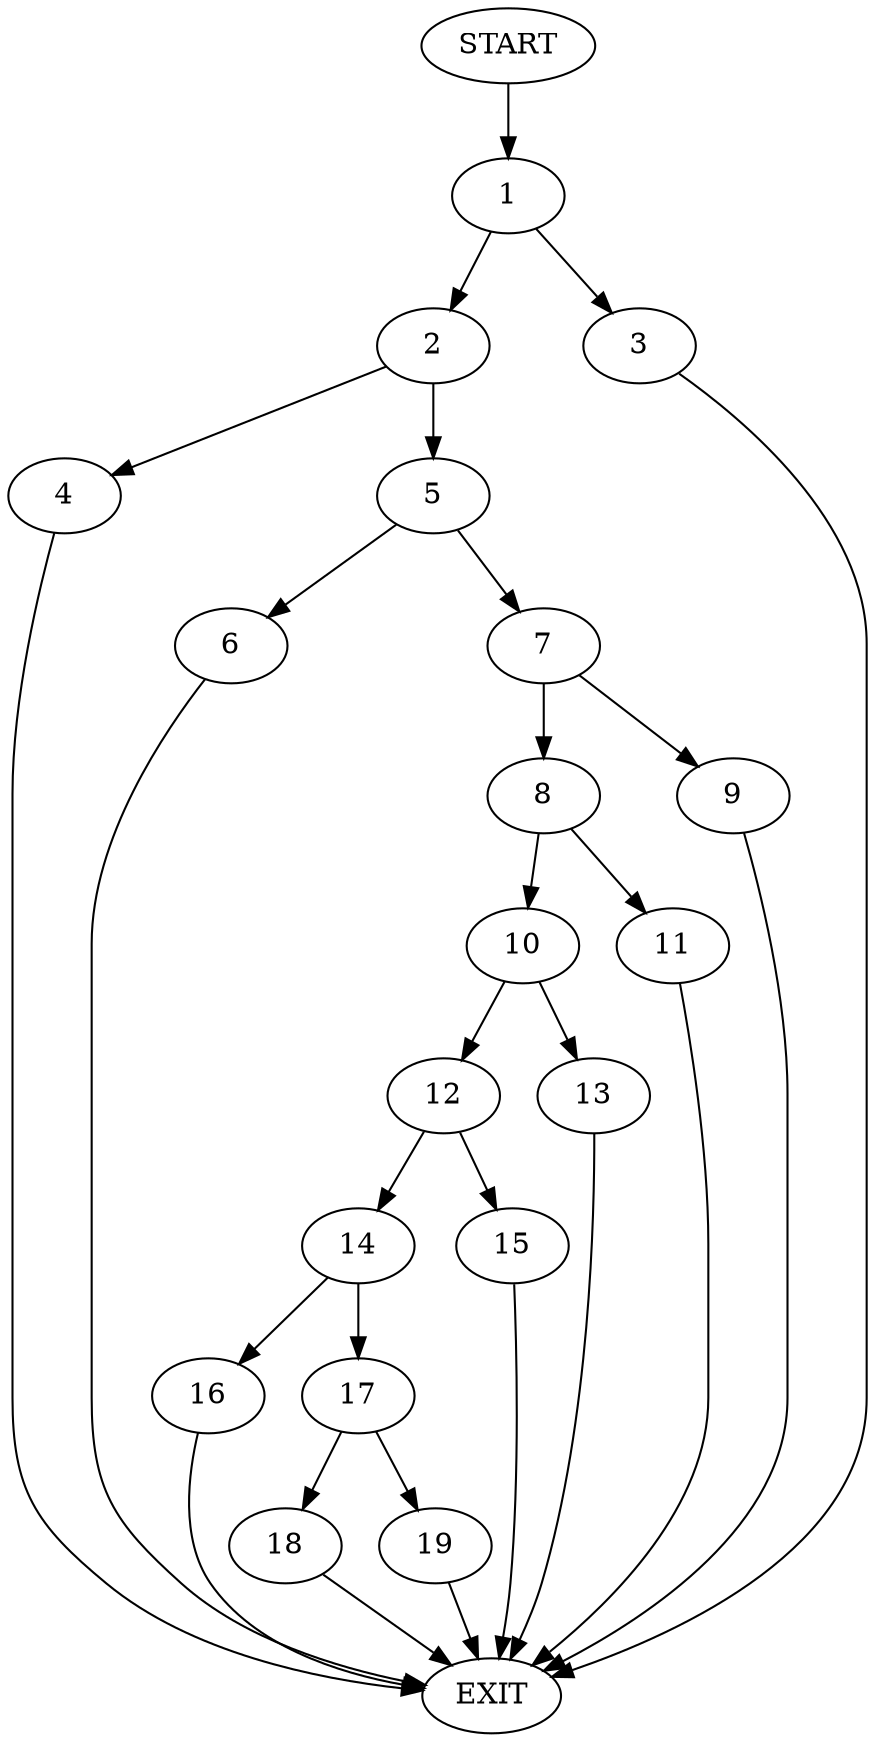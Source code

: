 digraph {
0 [label="START"]
20 [label="EXIT"]
0 -> 1
1 -> 2
1 -> 3
3 -> 20
2 -> 4
2 -> 5
4 -> 20
5 -> 6
5 -> 7
6 -> 20
7 -> 8
7 -> 9
8 -> 10
8 -> 11
9 -> 20
10 -> 12
10 -> 13
11 -> 20
13 -> 20
12 -> 14
12 -> 15
15 -> 20
14 -> 16
14 -> 17
17 -> 18
17 -> 19
16 -> 20
19 -> 20
18 -> 20
}
